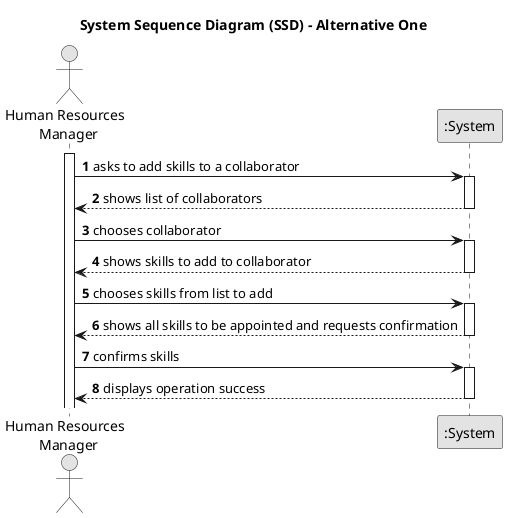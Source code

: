 @startuml
skinparam monochrome true
skinparam packageStyle rectangle
skinparam shadowing false

title System Sequence Diagram (SSD) - Alternative One

autonumber

actor "Human Resources \n Manager" as Employee
participant ":System" as System

activate Employee

    Employee -> System : asks to add skills to a collaborator
    activate System

        System --> Employee : shows list of collaborators
    deactivate System

    Employee -> System : chooses collaborator
    activate System

        System --> Employee : shows skills to add to collaborator
    deactivate System

    Employee -> System : chooses skills from list to add
    activate System

        System --> Employee : shows all skills to be appointed and requests confirmation
    deactivate System

    Employee -> System : confirms skills
    activate System

        System --> Employee : displays operation success
    deactivate System

@enduml